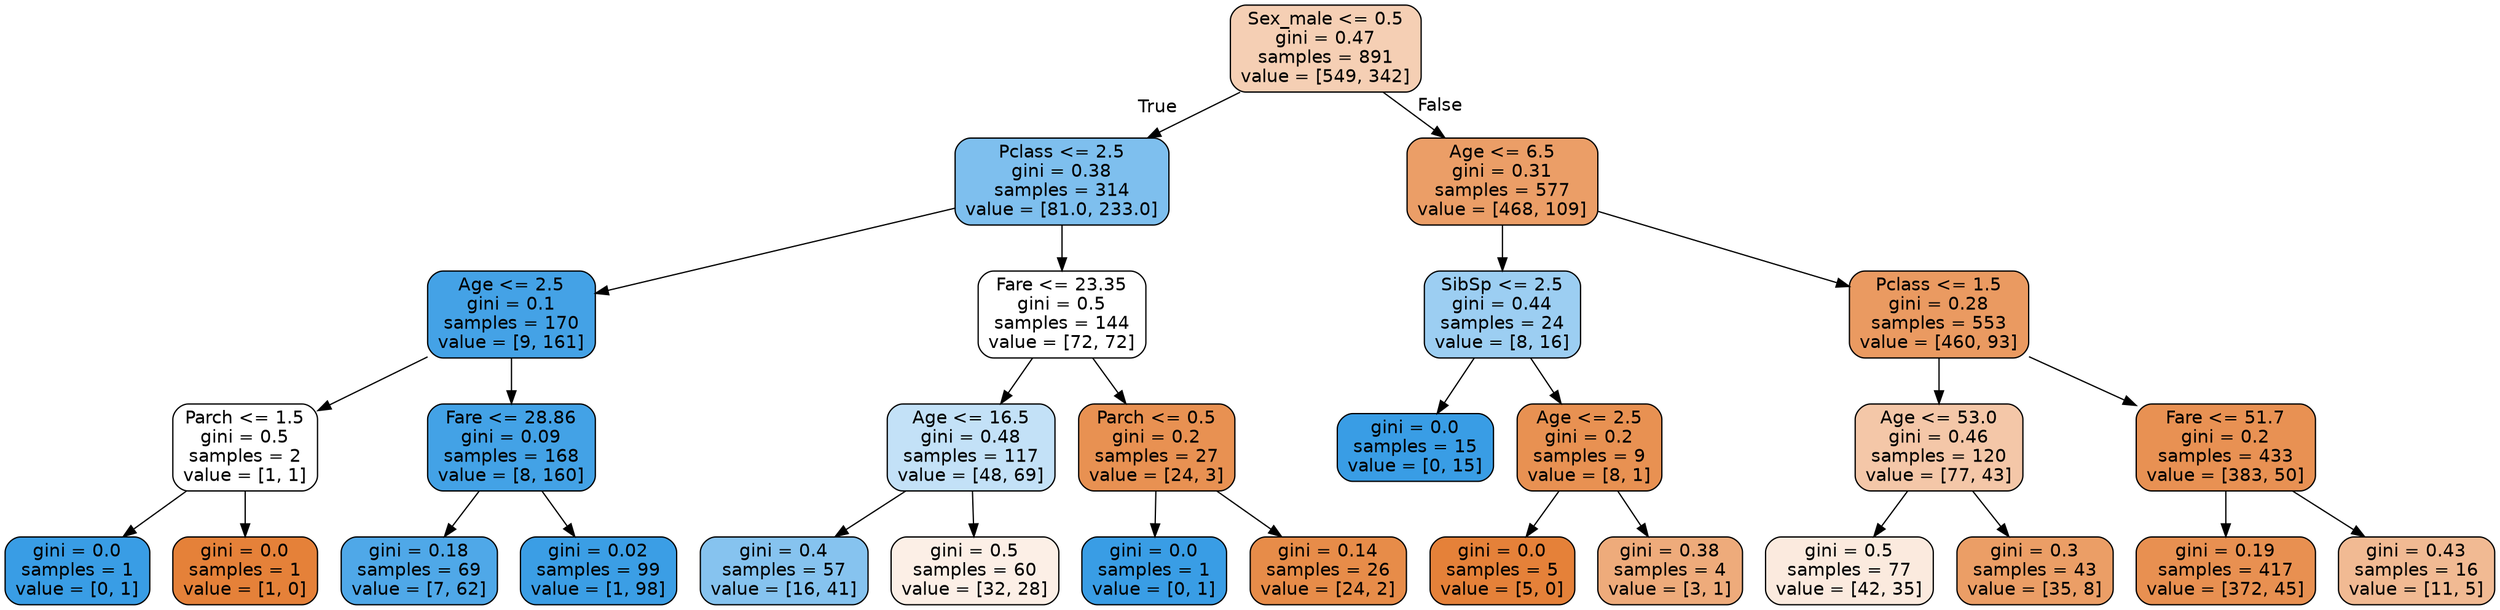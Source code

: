 digraph Tree {
node [shape=box, style="filled, rounded", color="black", fontname="helvetica"] ;
edge [fontname="helvetica"] ;
0 [label="Sex_male <= 0.5\ngini = 0.47\nsamples = 891\nvalue = [549, 342]", fillcolor="#f5cfb4"] ;
1 [label="Pclass <= 2.5\ngini = 0.38\nsamples = 314\nvalue = [81.0, 233.0]", fillcolor="#7ebfee"] ;
0 -> 1 [labeldistance=2.5, labelangle=45, headlabel="True"] ;
2 [label="Age <= 2.5\ngini = 0.1\nsamples = 170\nvalue = [9, 161]", fillcolor="#44a2e6"] ;
1 -> 2 ;
3 [label="Parch <= 1.5\ngini = 0.5\nsamples = 2\nvalue = [1, 1]", fillcolor="#ffffff"] ;
2 -> 3 ;
4 [label="gini = 0.0\nsamples = 1\nvalue = [0, 1]", fillcolor="#399de5"] ;
3 -> 4 ;
5 [label="gini = 0.0\nsamples = 1\nvalue = [1, 0]", fillcolor="#e58139"] ;
3 -> 5 ;
6 [label="Fare <= 28.86\ngini = 0.09\nsamples = 168\nvalue = [8, 160]", fillcolor="#43a2e6"] ;
2 -> 6 ;
7 [label="gini = 0.18\nsamples = 69\nvalue = [7, 62]", fillcolor="#4fa8e8"] ;
6 -> 7 ;
8 [label="gini = 0.02\nsamples = 99\nvalue = [1, 98]", fillcolor="#3b9ee5"] ;
6 -> 8 ;
9 [label="Fare <= 23.35\ngini = 0.5\nsamples = 144\nvalue = [72, 72]", fillcolor="#ffffff"] ;
1 -> 9 ;
10 [label="Age <= 16.5\ngini = 0.48\nsamples = 117\nvalue = [48, 69]", fillcolor="#c3e1f7"] ;
9 -> 10 ;
11 [label="gini = 0.4\nsamples = 57\nvalue = [16, 41]", fillcolor="#86c3ef"] ;
10 -> 11 ;
12 [label="gini = 0.5\nsamples = 60\nvalue = [32, 28]", fillcolor="#fcefe6"] ;
10 -> 12 ;
13 [label="Parch <= 0.5\ngini = 0.2\nsamples = 27\nvalue = [24, 3]", fillcolor="#e89152"] ;
9 -> 13 ;
14 [label="gini = 0.0\nsamples = 1\nvalue = [0, 1]", fillcolor="#399de5"] ;
13 -> 14 ;
15 [label="gini = 0.14\nsamples = 26\nvalue = [24, 2]", fillcolor="#e78c49"] ;
13 -> 15 ;
16 [label="Age <= 6.5\ngini = 0.31\nsamples = 577\nvalue = [468, 109]", fillcolor="#eb9e67"] ;
0 -> 16 [labeldistance=2.5, labelangle=-45, headlabel="False"] ;
17 [label="SibSp <= 2.5\ngini = 0.44\nsamples = 24\nvalue = [8, 16]", fillcolor="#9ccef2"] ;
16 -> 17 ;
18 [label="gini = 0.0\nsamples = 15\nvalue = [0, 15]", fillcolor="#399de5"] ;
17 -> 18 ;
19 [label="Age <= 2.5\ngini = 0.2\nsamples = 9\nvalue = [8, 1]", fillcolor="#e89152"] ;
17 -> 19 ;
20 [label="gini = 0.0\nsamples = 5\nvalue = [5, 0]", fillcolor="#e58139"] ;
19 -> 20 ;
21 [label="gini = 0.38\nsamples = 4\nvalue = [3, 1]", fillcolor="#eeab7b"] ;
19 -> 21 ;
22 [label="Pclass <= 1.5\ngini = 0.28\nsamples = 553\nvalue = [460, 93]", fillcolor="#ea9a61"] ;
16 -> 22 ;
23 [label="Age <= 53.0\ngini = 0.46\nsamples = 120\nvalue = [77, 43]", fillcolor="#f4c7a8"] ;
22 -> 23 ;
24 [label="gini = 0.5\nsamples = 77\nvalue = [42, 35]", fillcolor="#fbeade"] ;
23 -> 24 ;
25 [label="gini = 0.3\nsamples = 43\nvalue = [35, 8]", fillcolor="#eb9e66"] ;
23 -> 25 ;
26 [label="Fare <= 51.7\ngini = 0.2\nsamples = 433\nvalue = [383, 50]", fillcolor="#e89153"] ;
22 -> 26 ;
27 [label="gini = 0.19\nsamples = 417\nvalue = [372, 45]", fillcolor="#e89051"] ;
26 -> 27 ;
28 [label="gini = 0.43\nsamples = 16\nvalue = [11, 5]", fillcolor="#f1ba93"] ;
26 -> 28 ;
}